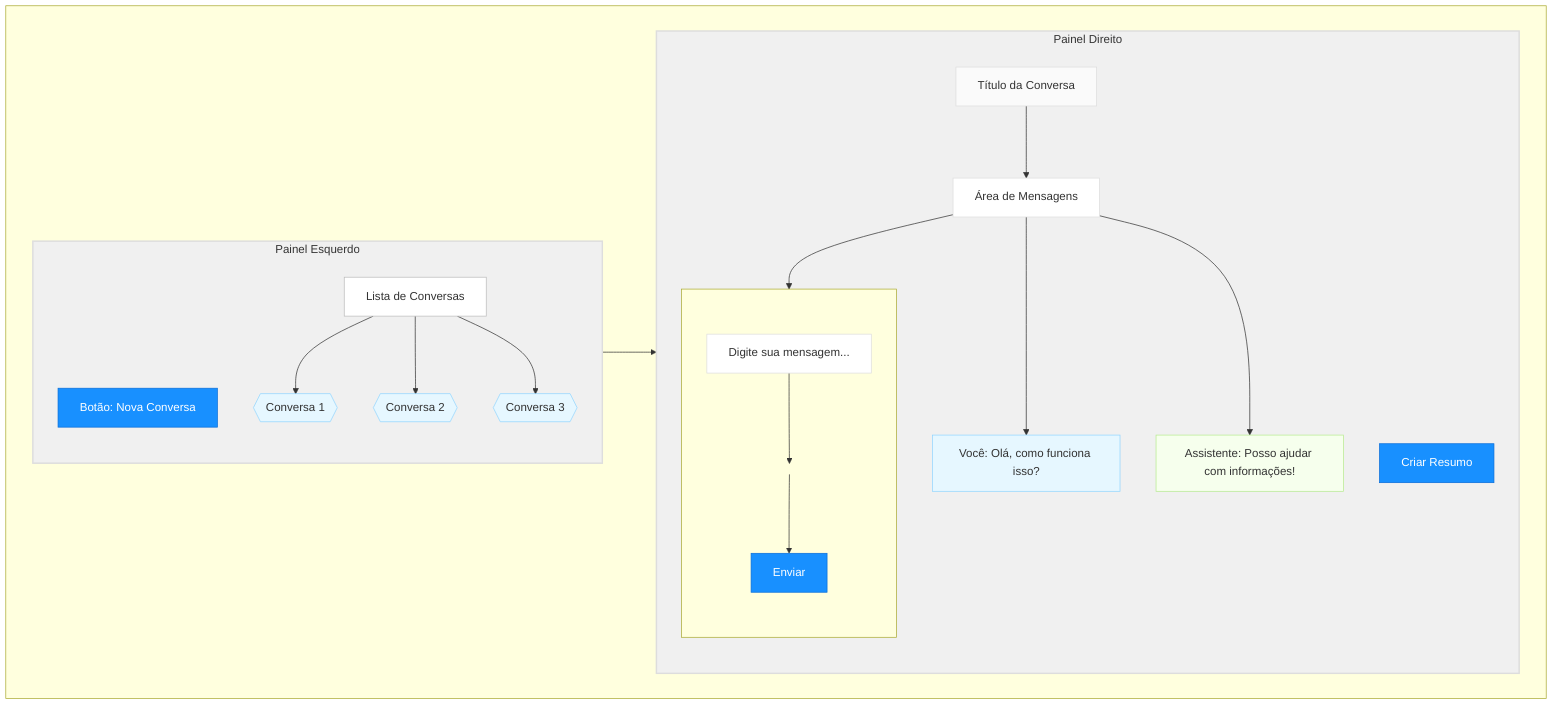 flowchart TD
    subgraph main[" "]
        direction LR
        subgraph left_panel["Painel Esquerdo"]
            direction TB
            new_btn[Botão: Nova Conversa]:::button
            conv_list[Lista de Conversas]:::list
            conv_list --> conv1{{"Conversa 1"}}:::item
            conv_list --> conv2{{"Conversa 2"}}:::item
            conv_list --> conv3{{"Conversa 3"}}:::item
        end

        subgraph right_panel["Painel Direito"]
            direction TB
            header[Título da Conversa]:::header
            summary_btn[Criar Resumo]:::button
            chat_area[Área de Mensagens]:::area
            user_msg["Você: Olá, como funciona isso?"]:::usermsg
            ai_msg["Assistente: Posso ajudar com informações!"]:::aimsg
            
            subgraph input_area[" "]
                direction TB
                input_field[Digite sua mensagem...]:::input
                actions> ]:::actions
                send_btn[Enviar]:::button
            end
        end
    end

    %% Conexões entre áreas
    left_panel --> right_panel
    header --> chat_area
    chat_area --> user_msg
    chat_area --> ai_msg
    chat_area --> input_area
    input_field --> actions
    actions --> send_btn

    classDef panel fill:#f0f0f0,stroke:#ddd,stroke-width:2px
    classDef list fill:#fff,stroke:#bbb,stroke-width:1px
    classDef item fill:#e6f7ff,stroke:#91d5ff
    classDef area fill:#fff,stroke:#ddd,stroke-width:1px
    classDef button fill:#1890ff,stroke:#096dd9,color:white
    classDef input fill:#fff,stroke:#ddd,stroke-width:1px
    classDef actions fill:transparent,stroke:none
    classDef usermsg fill:#e6f7ff,stroke:#91d5ff
    classDef aimsg fill:#f6ffed,stroke:#b7eb8f
    classDef header fill:#fafafa,stroke:#ddd,stroke-width:1px
    
    class left_panel,right_panel panel
    class conv_list list
    class conv1,conv2,conv3 item
    class chat_area area
    class input_field input
    class actions actions
    class new_btn,send_btn,summary_btn button
    class user_msg usermsg
    class ai_msg aimsg
    class header header